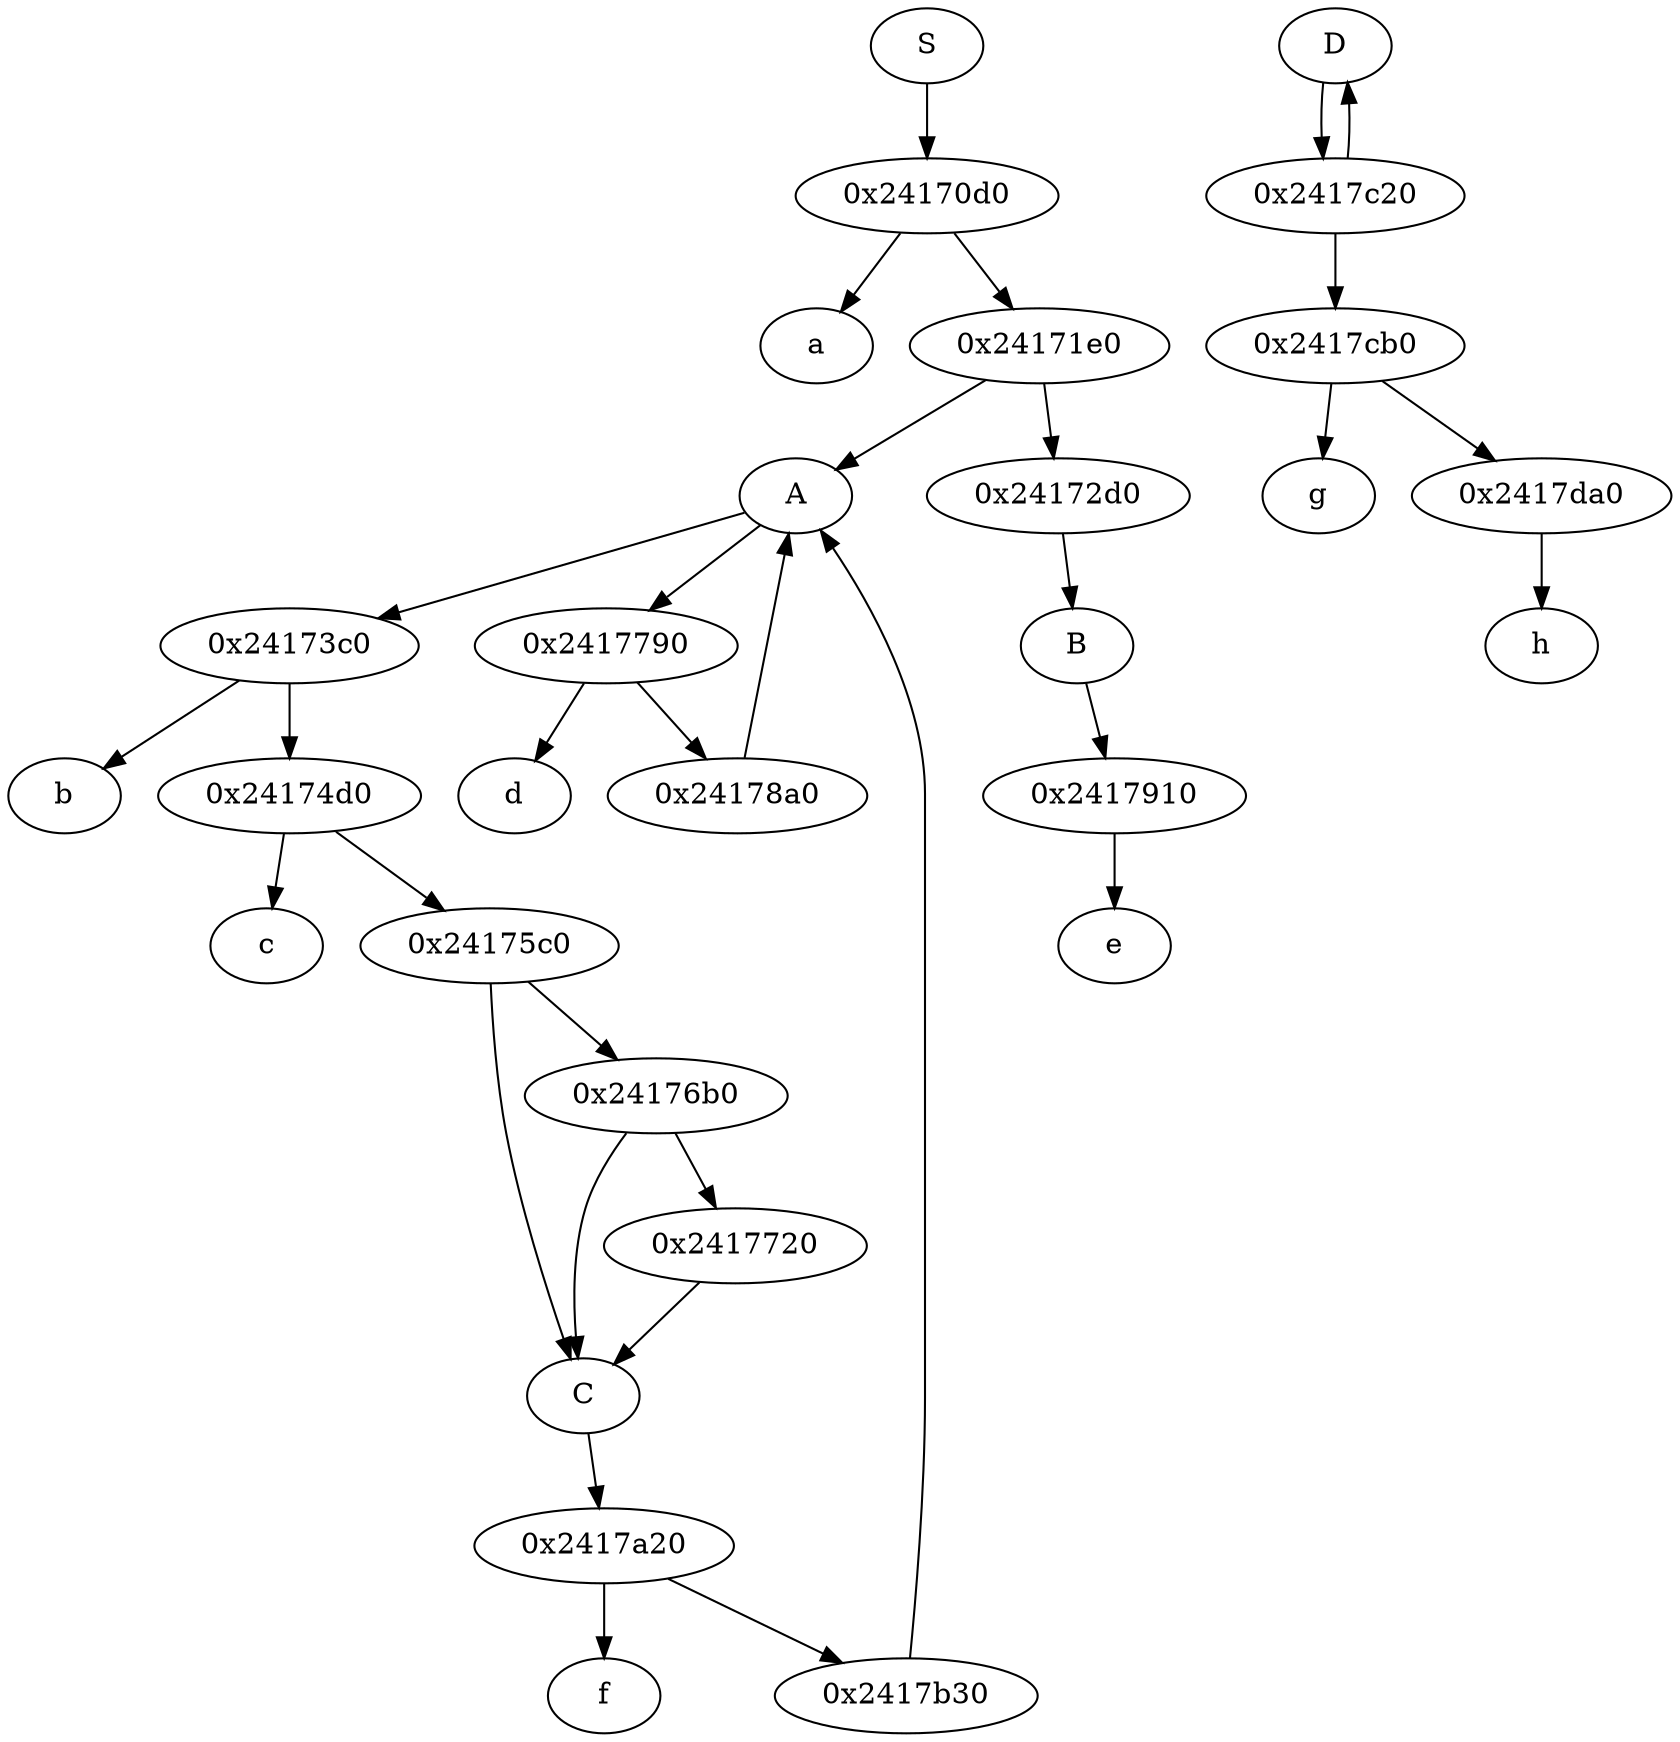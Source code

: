 digraph test4 {
"S" -> "0x24170d0";
"0x24170d0" -> "a";
"0x24170d0" -> "0x24171e0";
"0x24171e0" -> "A";
"0x24171e0" -> "0x24172d0";
"0x24172d0" -> "B";
"A" -> "0x24173c0";
"0x24173c0" -> "b";
"0x24173c0" -> "0x24174d0";
"0x24174d0" -> "c";
"0x24174d0" -> "0x24175c0";
"0x24175c0" -> "C";
"0x24175c0" -> "0x24176b0";
"0x24176b0" -> "C";
"0x24176b0" -> "0x2417720";
"0x2417720" -> "C";
"A" -> "0x2417790";
"0x2417790" -> "d";
"0x2417790" -> "0x24178a0";
"0x24178a0" -> "A";
"B" -> "0x2417910";
"0x2417910" -> "e";
"C" -> "0x2417a20";
"0x2417a20" -> "f";
"0x2417a20" -> "0x2417b30";
"0x2417b30" -> "A";
"D" -> "0x2417c20";
"0x2417c20" -> "D";
"0x2417c20" -> "0x2417cb0";
"0x2417cb0" -> "g";
"0x2417cb0" -> "0x2417da0";
"0x2417da0" -> "h";
}
